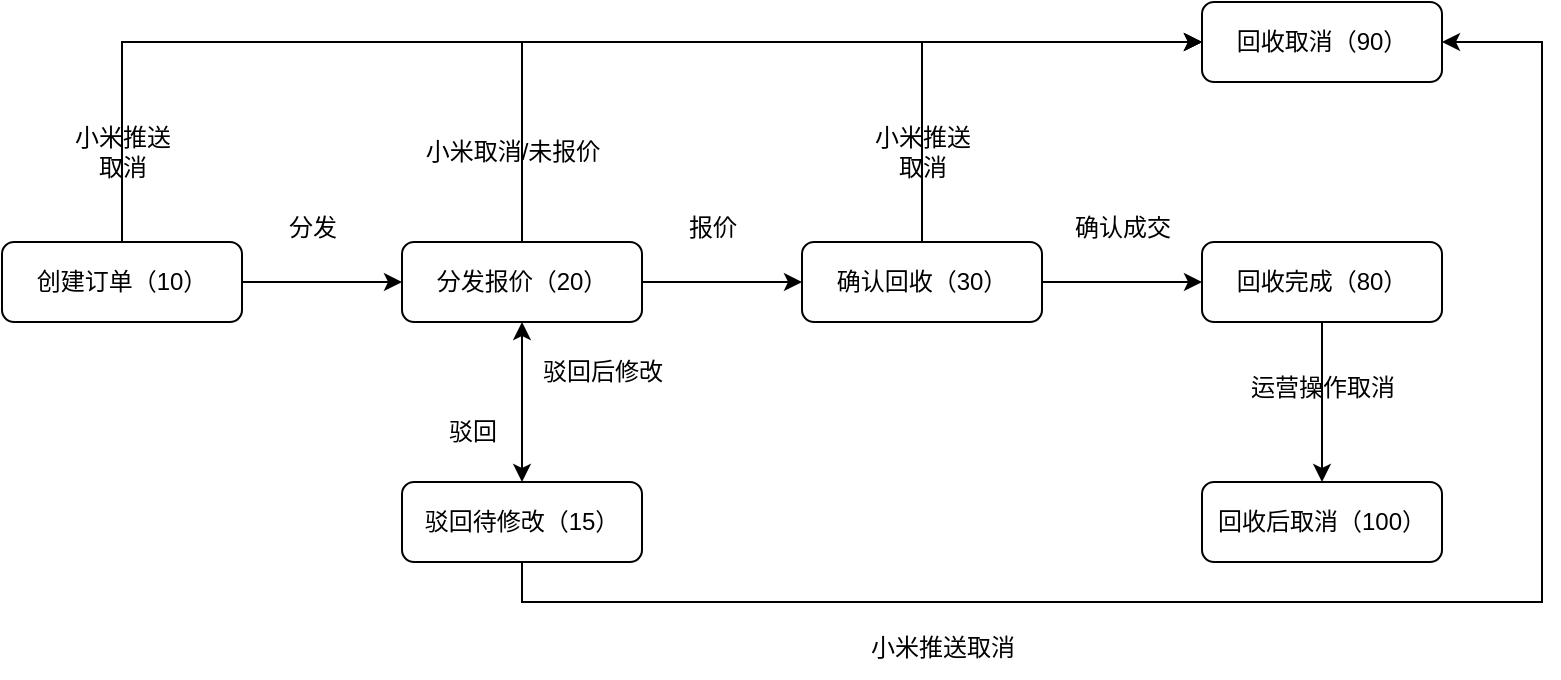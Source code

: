 <mxfile version="21.2.9" type="github">
  <diagram id="C5RBs43oDa-KdzZeNtuy" name="Page-1">
    <mxGraphModel dx="1050" dy="549" grid="1" gridSize="10" guides="1" tooltips="1" connect="1" arrows="1" fold="1" page="1" pageScale="1" pageWidth="827" pageHeight="1169" math="0" shadow="0">
      <root>
        <mxCell id="WIyWlLk6GJQsqaUBKTNV-0" />
        <mxCell id="WIyWlLk6GJQsqaUBKTNV-1" parent="WIyWlLk6GJQsqaUBKTNV-0" />
        <mxCell id="d_qrDLeq_nj4rWxYStcQ-5" value="" style="edgeStyle=orthogonalEdgeStyle;rounded=0;orthogonalLoop=1;jettySize=auto;html=1;" edge="1" parent="WIyWlLk6GJQsqaUBKTNV-1" source="WIyWlLk6GJQsqaUBKTNV-3" target="d_qrDLeq_nj4rWxYStcQ-4">
          <mxGeometry relative="1" as="geometry" />
        </mxCell>
        <mxCell id="d_qrDLeq_nj4rWxYStcQ-26" style="edgeStyle=orthogonalEdgeStyle;rounded=0;orthogonalLoop=1;jettySize=auto;html=1;exitX=0.5;exitY=0;exitDx=0;exitDy=0;entryX=0;entryY=0.5;entryDx=0;entryDy=0;" edge="1" parent="WIyWlLk6GJQsqaUBKTNV-1" source="WIyWlLk6GJQsqaUBKTNV-3" target="d_qrDLeq_nj4rWxYStcQ-20">
          <mxGeometry relative="1" as="geometry" />
        </mxCell>
        <mxCell id="WIyWlLk6GJQsqaUBKTNV-3" value="创建订单（10）" style="rounded=1;whiteSpace=wrap;html=1;fontSize=12;glass=0;strokeWidth=1;shadow=0;" parent="WIyWlLk6GJQsqaUBKTNV-1" vertex="1">
          <mxGeometry x="20" y="160" width="120" height="40" as="geometry" />
        </mxCell>
        <mxCell id="d_qrDLeq_nj4rWxYStcQ-9" value="" style="edgeStyle=orthogonalEdgeStyle;rounded=0;orthogonalLoop=1;jettySize=auto;html=1;" edge="1" parent="WIyWlLk6GJQsqaUBKTNV-1" source="d_qrDLeq_nj4rWxYStcQ-4" target="d_qrDLeq_nj4rWxYStcQ-8">
          <mxGeometry relative="1" as="geometry" />
        </mxCell>
        <mxCell id="d_qrDLeq_nj4rWxYStcQ-25" style="edgeStyle=orthogonalEdgeStyle;rounded=0;orthogonalLoop=1;jettySize=auto;html=1;exitX=0.5;exitY=0;exitDx=0;exitDy=0;entryX=0;entryY=0.5;entryDx=0;entryDy=0;" edge="1" parent="WIyWlLk6GJQsqaUBKTNV-1" source="d_qrDLeq_nj4rWxYStcQ-4" target="d_qrDLeq_nj4rWxYStcQ-20">
          <mxGeometry relative="1" as="geometry" />
        </mxCell>
        <mxCell id="d_qrDLeq_nj4rWxYStcQ-4" value="分发报价（20）" style="rounded=1;whiteSpace=wrap;html=1;fontSize=12;glass=0;strokeWidth=1;shadow=0;" vertex="1" parent="WIyWlLk6GJQsqaUBKTNV-1">
          <mxGeometry x="220" y="160" width="120" height="40" as="geometry" />
        </mxCell>
        <mxCell id="d_qrDLeq_nj4rWxYStcQ-27" style="edgeStyle=orthogonalEdgeStyle;rounded=0;orthogonalLoop=1;jettySize=auto;html=1;exitX=0.5;exitY=1;exitDx=0;exitDy=0;entryX=1;entryY=0.5;entryDx=0;entryDy=0;" edge="1" parent="WIyWlLk6GJQsqaUBKTNV-1" source="d_qrDLeq_nj4rWxYStcQ-6" target="d_qrDLeq_nj4rWxYStcQ-20">
          <mxGeometry relative="1" as="geometry">
            <Array as="points">
              <mxPoint x="280" y="340" />
              <mxPoint x="790" y="340" />
              <mxPoint x="790" y="60" />
            </Array>
          </mxGeometry>
        </mxCell>
        <mxCell id="d_qrDLeq_nj4rWxYStcQ-6" value="驳回待修改（15）" style="rounded=1;whiteSpace=wrap;html=1;fontSize=12;glass=0;strokeWidth=1;shadow=0;" vertex="1" parent="WIyWlLk6GJQsqaUBKTNV-1">
          <mxGeometry x="220" y="280" width="120" height="40" as="geometry" />
        </mxCell>
        <mxCell id="d_qrDLeq_nj4rWxYStcQ-11" value="" style="edgeStyle=orthogonalEdgeStyle;rounded=0;orthogonalLoop=1;jettySize=auto;html=1;" edge="1" parent="WIyWlLk6GJQsqaUBKTNV-1" source="d_qrDLeq_nj4rWxYStcQ-8" target="d_qrDLeq_nj4rWxYStcQ-10">
          <mxGeometry relative="1" as="geometry" />
        </mxCell>
        <mxCell id="d_qrDLeq_nj4rWxYStcQ-22" style="edgeStyle=orthogonalEdgeStyle;rounded=0;orthogonalLoop=1;jettySize=auto;html=1;exitX=0.5;exitY=0;exitDx=0;exitDy=0;entryX=0;entryY=0.5;entryDx=0;entryDy=0;" edge="1" parent="WIyWlLk6GJQsqaUBKTNV-1" source="d_qrDLeq_nj4rWxYStcQ-8" target="d_qrDLeq_nj4rWxYStcQ-20">
          <mxGeometry relative="1" as="geometry" />
        </mxCell>
        <mxCell id="d_qrDLeq_nj4rWxYStcQ-8" value="确认回收（30）" style="rounded=1;whiteSpace=wrap;html=1;fontSize=12;glass=0;strokeWidth=1;shadow=0;" vertex="1" parent="WIyWlLk6GJQsqaUBKTNV-1">
          <mxGeometry x="420" y="160" width="120" height="40" as="geometry" />
        </mxCell>
        <mxCell id="d_qrDLeq_nj4rWxYStcQ-19" value="" style="edgeStyle=orthogonalEdgeStyle;rounded=0;orthogonalLoop=1;jettySize=auto;html=1;" edge="1" parent="WIyWlLk6GJQsqaUBKTNV-1" source="d_qrDLeq_nj4rWxYStcQ-10" target="d_qrDLeq_nj4rWxYStcQ-18">
          <mxGeometry relative="1" as="geometry" />
        </mxCell>
        <mxCell id="d_qrDLeq_nj4rWxYStcQ-10" value="回收完成（80）" style="rounded=1;whiteSpace=wrap;html=1;fontSize=12;glass=0;strokeWidth=1;shadow=0;" vertex="1" parent="WIyWlLk6GJQsqaUBKTNV-1">
          <mxGeometry x="620" y="160" width="120" height="40" as="geometry" />
        </mxCell>
        <mxCell id="d_qrDLeq_nj4rWxYStcQ-12" value="分发" style="text;html=1;align=center;verticalAlign=middle;resizable=0;points=[];autosize=1;strokeColor=none;fillColor=none;" vertex="1" parent="WIyWlLk6GJQsqaUBKTNV-1">
          <mxGeometry x="150" y="138" width="50" height="30" as="geometry" />
        </mxCell>
        <mxCell id="d_qrDLeq_nj4rWxYStcQ-13" value="报价" style="text;html=1;align=center;verticalAlign=middle;resizable=0;points=[];autosize=1;strokeColor=none;fillColor=none;" vertex="1" parent="WIyWlLk6GJQsqaUBKTNV-1">
          <mxGeometry x="350" y="138" width="50" height="30" as="geometry" />
        </mxCell>
        <mxCell id="d_qrDLeq_nj4rWxYStcQ-14" value="驳回" style="text;html=1;align=center;verticalAlign=middle;resizable=0;points=[];autosize=1;strokeColor=none;fillColor=none;" vertex="1" parent="WIyWlLk6GJQsqaUBKTNV-1">
          <mxGeometry x="230" y="240" width="50" height="30" as="geometry" />
        </mxCell>
        <mxCell id="d_qrDLeq_nj4rWxYStcQ-15" value="" style="endArrow=classic;startArrow=classic;html=1;rounded=0;entryX=0.5;entryY=1;entryDx=0;entryDy=0;exitX=0.5;exitY=0;exitDx=0;exitDy=0;" edge="1" parent="WIyWlLk6GJQsqaUBKTNV-1" source="d_qrDLeq_nj4rWxYStcQ-6" target="d_qrDLeq_nj4rWxYStcQ-4">
          <mxGeometry width="50" height="50" relative="1" as="geometry">
            <mxPoint x="255" y="268" as="sourcePoint" />
            <mxPoint x="305" y="218" as="targetPoint" />
          </mxGeometry>
        </mxCell>
        <mxCell id="d_qrDLeq_nj4rWxYStcQ-16" value="驳回后修改" style="text;html=1;align=center;verticalAlign=middle;resizable=0;points=[];autosize=1;strokeColor=none;fillColor=none;" vertex="1" parent="WIyWlLk6GJQsqaUBKTNV-1">
          <mxGeometry x="280" y="210" width="80" height="30" as="geometry" />
        </mxCell>
        <mxCell id="d_qrDLeq_nj4rWxYStcQ-17" value="确认成交" style="text;html=1;align=center;verticalAlign=middle;resizable=0;points=[];autosize=1;strokeColor=none;fillColor=none;" vertex="1" parent="WIyWlLk6GJQsqaUBKTNV-1">
          <mxGeometry x="545" y="138" width="70" height="30" as="geometry" />
        </mxCell>
        <mxCell id="d_qrDLeq_nj4rWxYStcQ-18" value="回收后取消（100）" style="rounded=1;whiteSpace=wrap;html=1;fontSize=12;glass=0;strokeWidth=1;shadow=0;" vertex="1" parent="WIyWlLk6GJQsqaUBKTNV-1">
          <mxGeometry x="620" y="280" width="120" height="40" as="geometry" />
        </mxCell>
        <mxCell id="d_qrDLeq_nj4rWxYStcQ-20" value="回收取消（90）" style="rounded=1;whiteSpace=wrap;html=1;fontSize=12;glass=0;strokeWidth=1;shadow=0;" vertex="1" parent="WIyWlLk6GJQsqaUBKTNV-1">
          <mxGeometry x="620" y="40" width="120" height="40" as="geometry" />
        </mxCell>
        <mxCell id="d_qrDLeq_nj4rWxYStcQ-29" value="小米推送&lt;br&gt;取消" style="text;html=1;align=center;verticalAlign=middle;resizable=0;points=[];autosize=1;strokeColor=none;fillColor=none;" vertex="1" parent="WIyWlLk6GJQsqaUBKTNV-1">
          <mxGeometry x="45" y="95" width="70" height="40" as="geometry" />
        </mxCell>
        <mxCell id="d_qrDLeq_nj4rWxYStcQ-30" value="小米取消/未报价" style="text;html=1;align=center;verticalAlign=middle;resizable=0;points=[];autosize=1;strokeColor=none;fillColor=none;" vertex="1" parent="WIyWlLk6GJQsqaUBKTNV-1">
          <mxGeometry x="220" y="100" width="110" height="30" as="geometry" />
        </mxCell>
        <mxCell id="d_qrDLeq_nj4rWxYStcQ-31" value="小米推送&lt;br&gt;取消" style="text;html=1;align=center;verticalAlign=middle;resizable=0;points=[];autosize=1;strokeColor=none;fillColor=none;" vertex="1" parent="WIyWlLk6GJQsqaUBKTNV-1">
          <mxGeometry x="445" y="95" width="70" height="40" as="geometry" />
        </mxCell>
        <mxCell id="d_qrDLeq_nj4rWxYStcQ-33" value="运营操作取消" style="text;html=1;align=center;verticalAlign=middle;resizable=0;points=[];autosize=1;strokeColor=none;fillColor=none;" vertex="1" parent="WIyWlLk6GJQsqaUBKTNV-1">
          <mxGeometry x="630" y="218" width="100" height="30" as="geometry" />
        </mxCell>
        <mxCell id="d_qrDLeq_nj4rWxYStcQ-35" value="小米推送取消" style="text;html=1;align=center;verticalAlign=middle;resizable=0;points=[];autosize=1;strokeColor=none;fillColor=none;" vertex="1" parent="WIyWlLk6GJQsqaUBKTNV-1">
          <mxGeometry x="440" y="348" width="100" height="30" as="geometry" />
        </mxCell>
      </root>
    </mxGraphModel>
  </diagram>
</mxfile>
